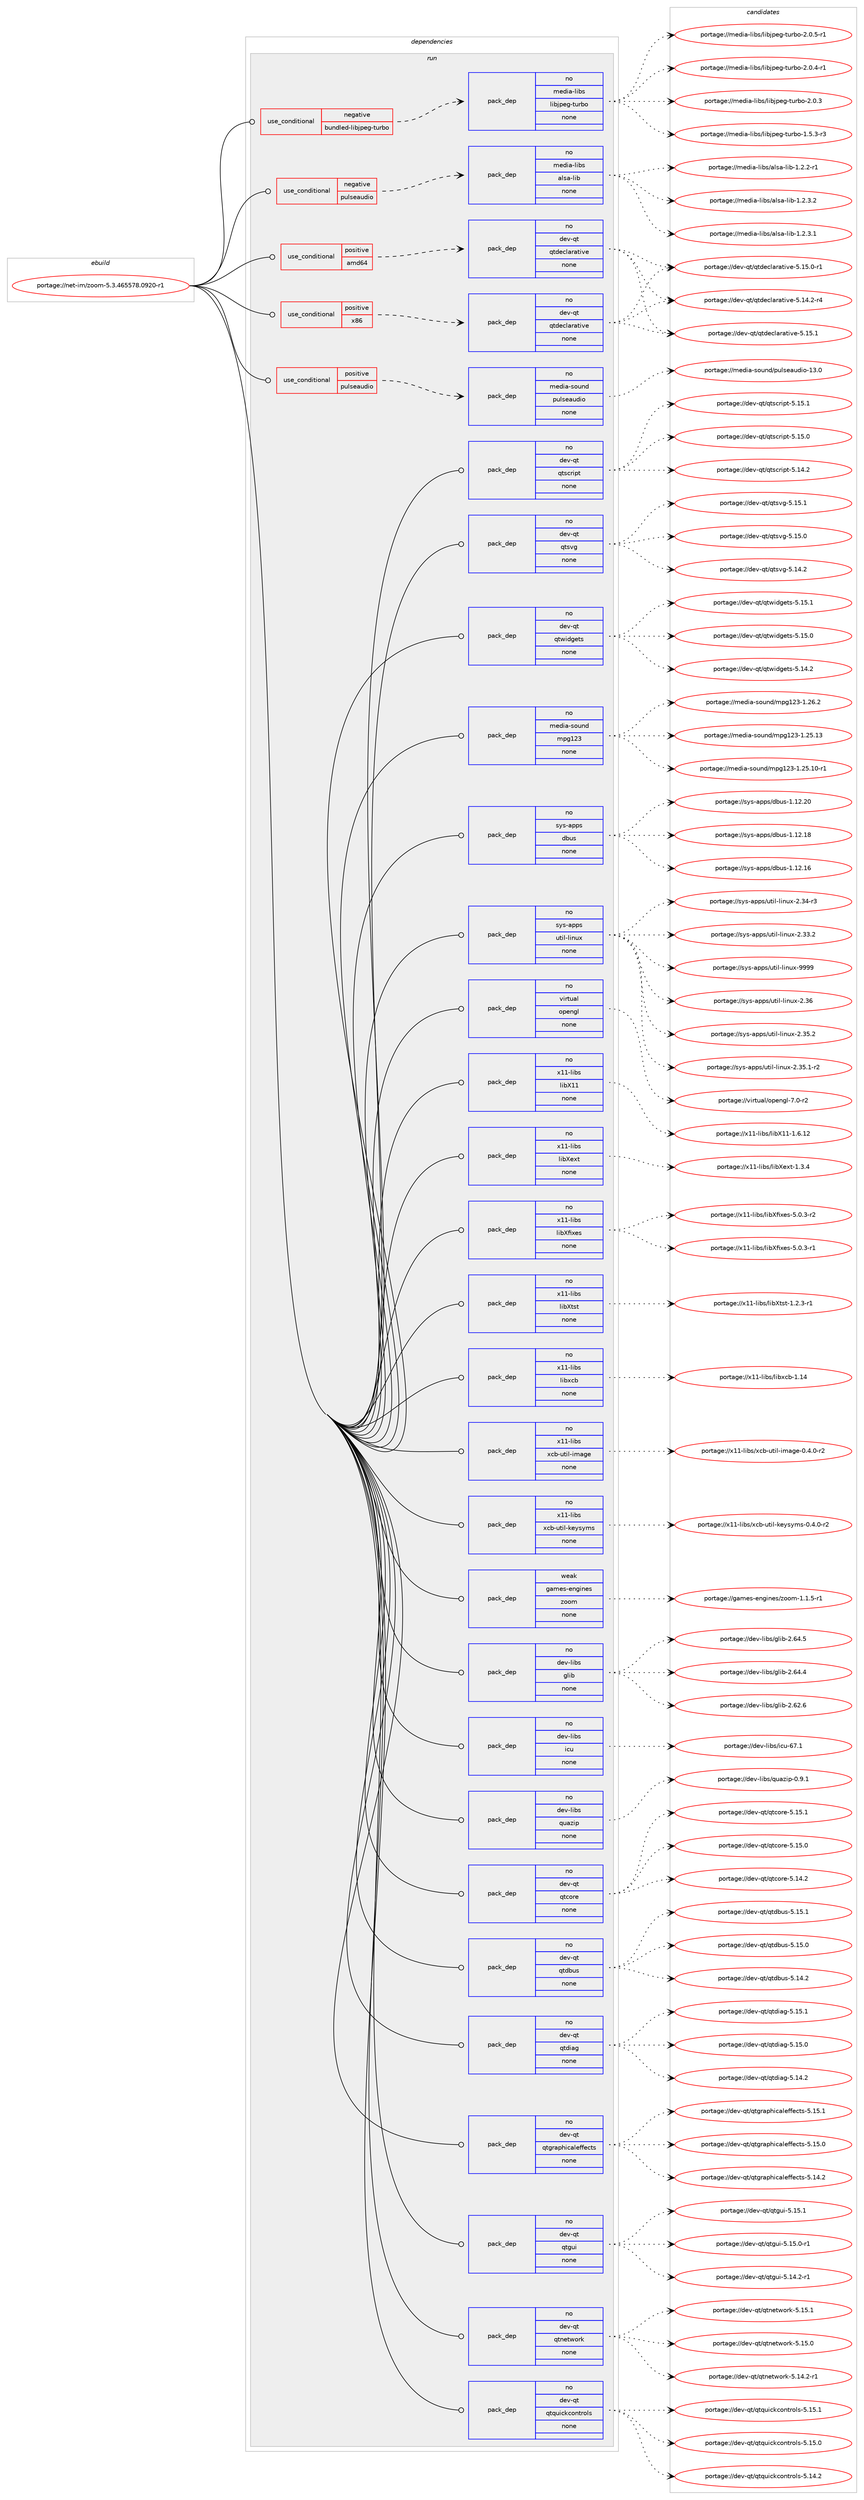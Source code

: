 digraph prolog {

# *************
# Graph options
# *************

newrank=true;
concentrate=true;
compound=true;
graph [rankdir=LR,fontname=Helvetica,fontsize=10,ranksep=1.5];#, ranksep=2.5, nodesep=0.2];
edge  [arrowhead=vee];
node  [fontname=Helvetica,fontsize=10];

# **********
# The ebuild
# **********

subgraph cluster_leftcol {
color=gray;
rank=same;
label=<<i>ebuild</i>>;
id [label="portage://net-im/zoom-5.3.465578.0920-r1", color=red, width=4, href="../net-im/zoom-5.3.465578.0920-r1.svg"];
}

# ****************
# The dependencies
# ****************

subgraph cluster_midcol {
color=gray;
label=<<i>dependencies</i>>;
subgraph cluster_compile {
fillcolor="#eeeeee";
style=filled;
label=<<i>compile</i>>;
}
subgraph cluster_compileandrun {
fillcolor="#eeeeee";
style=filled;
label=<<i>compile and run</i>>;
}
subgraph cluster_run {
fillcolor="#eeeeee";
style=filled;
label=<<i>run</i>>;
subgraph cond655 {
dependency3917 [label=<<TABLE BORDER="0" CELLBORDER="1" CELLSPACING="0" CELLPADDING="4"><TR><TD ROWSPAN="3" CELLPADDING="10">use_conditional</TD></TR><TR><TD>negative</TD></TR><TR><TD>bundled-libjpeg-turbo</TD></TR></TABLE>>, shape=none, color=red];
subgraph pack3212 {
dependency3918 [label=<<TABLE BORDER="0" CELLBORDER="1" CELLSPACING="0" CELLPADDING="4" WIDTH="220"><TR><TD ROWSPAN="6" CELLPADDING="30">pack_dep</TD></TR><TR><TD WIDTH="110">no</TD></TR><TR><TD>media-libs</TD></TR><TR><TD>libjpeg-turbo</TD></TR><TR><TD>none</TD></TR><TR><TD></TD></TR></TABLE>>, shape=none, color=blue];
}
dependency3917:e -> dependency3918:w [weight=20,style="dashed",arrowhead="vee"];
}
id:e -> dependency3917:w [weight=20,style="solid",arrowhead="odot"];
subgraph cond656 {
dependency3919 [label=<<TABLE BORDER="0" CELLBORDER="1" CELLSPACING="0" CELLPADDING="4"><TR><TD ROWSPAN="3" CELLPADDING="10">use_conditional</TD></TR><TR><TD>negative</TD></TR><TR><TD>pulseaudio</TD></TR></TABLE>>, shape=none, color=red];
subgraph pack3213 {
dependency3920 [label=<<TABLE BORDER="0" CELLBORDER="1" CELLSPACING="0" CELLPADDING="4" WIDTH="220"><TR><TD ROWSPAN="6" CELLPADDING="30">pack_dep</TD></TR><TR><TD WIDTH="110">no</TD></TR><TR><TD>media-libs</TD></TR><TR><TD>alsa-lib</TD></TR><TR><TD>none</TD></TR><TR><TD></TD></TR></TABLE>>, shape=none, color=blue];
}
dependency3919:e -> dependency3920:w [weight=20,style="dashed",arrowhead="vee"];
}
id:e -> dependency3919:w [weight=20,style="solid",arrowhead="odot"];
subgraph cond657 {
dependency3921 [label=<<TABLE BORDER="0" CELLBORDER="1" CELLSPACING="0" CELLPADDING="4"><TR><TD ROWSPAN="3" CELLPADDING="10">use_conditional</TD></TR><TR><TD>positive</TD></TR><TR><TD>amd64</TD></TR></TABLE>>, shape=none, color=red];
subgraph pack3214 {
dependency3922 [label=<<TABLE BORDER="0" CELLBORDER="1" CELLSPACING="0" CELLPADDING="4" WIDTH="220"><TR><TD ROWSPAN="6" CELLPADDING="30">pack_dep</TD></TR><TR><TD WIDTH="110">no</TD></TR><TR><TD>dev-qt</TD></TR><TR><TD>qtdeclarative</TD></TR><TR><TD>none</TD></TR><TR><TD></TD></TR></TABLE>>, shape=none, color=blue];
}
dependency3921:e -> dependency3922:w [weight=20,style="dashed",arrowhead="vee"];
}
id:e -> dependency3921:w [weight=20,style="solid",arrowhead="odot"];
subgraph cond658 {
dependency3923 [label=<<TABLE BORDER="0" CELLBORDER="1" CELLSPACING="0" CELLPADDING="4"><TR><TD ROWSPAN="3" CELLPADDING="10">use_conditional</TD></TR><TR><TD>positive</TD></TR><TR><TD>pulseaudio</TD></TR></TABLE>>, shape=none, color=red];
subgraph pack3215 {
dependency3924 [label=<<TABLE BORDER="0" CELLBORDER="1" CELLSPACING="0" CELLPADDING="4" WIDTH="220"><TR><TD ROWSPAN="6" CELLPADDING="30">pack_dep</TD></TR><TR><TD WIDTH="110">no</TD></TR><TR><TD>media-sound</TD></TR><TR><TD>pulseaudio</TD></TR><TR><TD>none</TD></TR><TR><TD></TD></TR></TABLE>>, shape=none, color=blue];
}
dependency3923:e -> dependency3924:w [weight=20,style="dashed",arrowhead="vee"];
}
id:e -> dependency3923:w [weight=20,style="solid",arrowhead="odot"];
subgraph cond659 {
dependency3925 [label=<<TABLE BORDER="0" CELLBORDER="1" CELLSPACING="0" CELLPADDING="4"><TR><TD ROWSPAN="3" CELLPADDING="10">use_conditional</TD></TR><TR><TD>positive</TD></TR><TR><TD>x86</TD></TR></TABLE>>, shape=none, color=red];
subgraph pack3216 {
dependency3926 [label=<<TABLE BORDER="0" CELLBORDER="1" CELLSPACING="0" CELLPADDING="4" WIDTH="220"><TR><TD ROWSPAN="6" CELLPADDING="30">pack_dep</TD></TR><TR><TD WIDTH="110">no</TD></TR><TR><TD>dev-qt</TD></TR><TR><TD>qtdeclarative</TD></TR><TR><TD>none</TD></TR><TR><TD></TD></TR></TABLE>>, shape=none, color=blue];
}
dependency3925:e -> dependency3926:w [weight=20,style="dashed",arrowhead="vee"];
}
id:e -> dependency3925:w [weight=20,style="solid",arrowhead="odot"];
subgraph pack3217 {
dependency3927 [label=<<TABLE BORDER="0" CELLBORDER="1" CELLSPACING="0" CELLPADDING="4" WIDTH="220"><TR><TD ROWSPAN="6" CELLPADDING="30">pack_dep</TD></TR><TR><TD WIDTH="110">no</TD></TR><TR><TD>dev-libs</TD></TR><TR><TD>glib</TD></TR><TR><TD>none</TD></TR><TR><TD></TD></TR></TABLE>>, shape=none, color=blue];
}
id:e -> dependency3927:w [weight=20,style="solid",arrowhead="odot"];
subgraph pack3218 {
dependency3928 [label=<<TABLE BORDER="0" CELLBORDER="1" CELLSPACING="0" CELLPADDING="4" WIDTH="220"><TR><TD ROWSPAN="6" CELLPADDING="30">pack_dep</TD></TR><TR><TD WIDTH="110">no</TD></TR><TR><TD>dev-libs</TD></TR><TR><TD>icu</TD></TR><TR><TD>none</TD></TR><TR><TD></TD></TR></TABLE>>, shape=none, color=blue];
}
id:e -> dependency3928:w [weight=20,style="solid",arrowhead="odot"];
subgraph pack3219 {
dependency3929 [label=<<TABLE BORDER="0" CELLBORDER="1" CELLSPACING="0" CELLPADDING="4" WIDTH="220"><TR><TD ROWSPAN="6" CELLPADDING="30">pack_dep</TD></TR><TR><TD WIDTH="110">no</TD></TR><TR><TD>dev-libs</TD></TR><TR><TD>quazip</TD></TR><TR><TD>none</TD></TR><TR><TD></TD></TR></TABLE>>, shape=none, color=blue];
}
id:e -> dependency3929:w [weight=20,style="solid",arrowhead="odot"];
subgraph pack3220 {
dependency3930 [label=<<TABLE BORDER="0" CELLBORDER="1" CELLSPACING="0" CELLPADDING="4" WIDTH="220"><TR><TD ROWSPAN="6" CELLPADDING="30">pack_dep</TD></TR><TR><TD WIDTH="110">no</TD></TR><TR><TD>dev-qt</TD></TR><TR><TD>qtcore</TD></TR><TR><TD>none</TD></TR><TR><TD></TD></TR></TABLE>>, shape=none, color=blue];
}
id:e -> dependency3930:w [weight=20,style="solid",arrowhead="odot"];
subgraph pack3221 {
dependency3931 [label=<<TABLE BORDER="0" CELLBORDER="1" CELLSPACING="0" CELLPADDING="4" WIDTH="220"><TR><TD ROWSPAN="6" CELLPADDING="30">pack_dep</TD></TR><TR><TD WIDTH="110">no</TD></TR><TR><TD>dev-qt</TD></TR><TR><TD>qtdbus</TD></TR><TR><TD>none</TD></TR><TR><TD></TD></TR></TABLE>>, shape=none, color=blue];
}
id:e -> dependency3931:w [weight=20,style="solid",arrowhead="odot"];
subgraph pack3222 {
dependency3932 [label=<<TABLE BORDER="0" CELLBORDER="1" CELLSPACING="0" CELLPADDING="4" WIDTH="220"><TR><TD ROWSPAN="6" CELLPADDING="30">pack_dep</TD></TR><TR><TD WIDTH="110">no</TD></TR><TR><TD>dev-qt</TD></TR><TR><TD>qtdiag</TD></TR><TR><TD>none</TD></TR><TR><TD></TD></TR></TABLE>>, shape=none, color=blue];
}
id:e -> dependency3932:w [weight=20,style="solid",arrowhead="odot"];
subgraph pack3223 {
dependency3933 [label=<<TABLE BORDER="0" CELLBORDER="1" CELLSPACING="0" CELLPADDING="4" WIDTH="220"><TR><TD ROWSPAN="6" CELLPADDING="30">pack_dep</TD></TR><TR><TD WIDTH="110">no</TD></TR><TR><TD>dev-qt</TD></TR><TR><TD>qtgraphicaleffects</TD></TR><TR><TD>none</TD></TR><TR><TD></TD></TR></TABLE>>, shape=none, color=blue];
}
id:e -> dependency3933:w [weight=20,style="solid",arrowhead="odot"];
subgraph pack3224 {
dependency3934 [label=<<TABLE BORDER="0" CELLBORDER="1" CELLSPACING="0" CELLPADDING="4" WIDTH="220"><TR><TD ROWSPAN="6" CELLPADDING="30">pack_dep</TD></TR><TR><TD WIDTH="110">no</TD></TR><TR><TD>dev-qt</TD></TR><TR><TD>qtgui</TD></TR><TR><TD>none</TD></TR><TR><TD></TD></TR></TABLE>>, shape=none, color=blue];
}
id:e -> dependency3934:w [weight=20,style="solid",arrowhead="odot"];
subgraph pack3225 {
dependency3935 [label=<<TABLE BORDER="0" CELLBORDER="1" CELLSPACING="0" CELLPADDING="4" WIDTH="220"><TR><TD ROWSPAN="6" CELLPADDING="30">pack_dep</TD></TR><TR><TD WIDTH="110">no</TD></TR><TR><TD>dev-qt</TD></TR><TR><TD>qtnetwork</TD></TR><TR><TD>none</TD></TR><TR><TD></TD></TR></TABLE>>, shape=none, color=blue];
}
id:e -> dependency3935:w [weight=20,style="solid",arrowhead="odot"];
subgraph pack3226 {
dependency3936 [label=<<TABLE BORDER="0" CELLBORDER="1" CELLSPACING="0" CELLPADDING="4" WIDTH="220"><TR><TD ROWSPAN="6" CELLPADDING="30">pack_dep</TD></TR><TR><TD WIDTH="110">no</TD></TR><TR><TD>dev-qt</TD></TR><TR><TD>qtquickcontrols</TD></TR><TR><TD>none</TD></TR><TR><TD></TD></TR></TABLE>>, shape=none, color=blue];
}
id:e -> dependency3936:w [weight=20,style="solid",arrowhead="odot"];
subgraph pack3227 {
dependency3937 [label=<<TABLE BORDER="0" CELLBORDER="1" CELLSPACING="0" CELLPADDING="4" WIDTH="220"><TR><TD ROWSPAN="6" CELLPADDING="30">pack_dep</TD></TR><TR><TD WIDTH="110">no</TD></TR><TR><TD>dev-qt</TD></TR><TR><TD>qtscript</TD></TR><TR><TD>none</TD></TR><TR><TD></TD></TR></TABLE>>, shape=none, color=blue];
}
id:e -> dependency3937:w [weight=20,style="solid",arrowhead="odot"];
subgraph pack3228 {
dependency3938 [label=<<TABLE BORDER="0" CELLBORDER="1" CELLSPACING="0" CELLPADDING="4" WIDTH="220"><TR><TD ROWSPAN="6" CELLPADDING="30">pack_dep</TD></TR><TR><TD WIDTH="110">no</TD></TR><TR><TD>dev-qt</TD></TR><TR><TD>qtsvg</TD></TR><TR><TD>none</TD></TR><TR><TD></TD></TR></TABLE>>, shape=none, color=blue];
}
id:e -> dependency3938:w [weight=20,style="solid",arrowhead="odot"];
subgraph pack3229 {
dependency3939 [label=<<TABLE BORDER="0" CELLBORDER="1" CELLSPACING="0" CELLPADDING="4" WIDTH="220"><TR><TD ROWSPAN="6" CELLPADDING="30">pack_dep</TD></TR><TR><TD WIDTH="110">no</TD></TR><TR><TD>dev-qt</TD></TR><TR><TD>qtwidgets</TD></TR><TR><TD>none</TD></TR><TR><TD></TD></TR></TABLE>>, shape=none, color=blue];
}
id:e -> dependency3939:w [weight=20,style="solid",arrowhead="odot"];
subgraph pack3230 {
dependency3940 [label=<<TABLE BORDER="0" CELLBORDER="1" CELLSPACING="0" CELLPADDING="4" WIDTH="220"><TR><TD ROWSPAN="6" CELLPADDING="30">pack_dep</TD></TR><TR><TD WIDTH="110">no</TD></TR><TR><TD>media-sound</TD></TR><TR><TD>mpg123</TD></TR><TR><TD>none</TD></TR><TR><TD></TD></TR></TABLE>>, shape=none, color=blue];
}
id:e -> dependency3940:w [weight=20,style="solid",arrowhead="odot"];
subgraph pack3231 {
dependency3941 [label=<<TABLE BORDER="0" CELLBORDER="1" CELLSPACING="0" CELLPADDING="4" WIDTH="220"><TR><TD ROWSPAN="6" CELLPADDING="30">pack_dep</TD></TR><TR><TD WIDTH="110">no</TD></TR><TR><TD>sys-apps</TD></TR><TR><TD>dbus</TD></TR><TR><TD>none</TD></TR><TR><TD></TD></TR></TABLE>>, shape=none, color=blue];
}
id:e -> dependency3941:w [weight=20,style="solid",arrowhead="odot"];
subgraph pack3232 {
dependency3942 [label=<<TABLE BORDER="0" CELLBORDER="1" CELLSPACING="0" CELLPADDING="4" WIDTH="220"><TR><TD ROWSPAN="6" CELLPADDING="30">pack_dep</TD></TR><TR><TD WIDTH="110">no</TD></TR><TR><TD>sys-apps</TD></TR><TR><TD>util-linux</TD></TR><TR><TD>none</TD></TR><TR><TD></TD></TR></TABLE>>, shape=none, color=blue];
}
id:e -> dependency3942:w [weight=20,style="solid",arrowhead="odot"];
subgraph pack3233 {
dependency3943 [label=<<TABLE BORDER="0" CELLBORDER="1" CELLSPACING="0" CELLPADDING="4" WIDTH="220"><TR><TD ROWSPAN="6" CELLPADDING="30">pack_dep</TD></TR><TR><TD WIDTH="110">no</TD></TR><TR><TD>virtual</TD></TR><TR><TD>opengl</TD></TR><TR><TD>none</TD></TR><TR><TD></TD></TR></TABLE>>, shape=none, color=blue];
}
id:e -> dependency3943:w [weight=20,style="solid",arrowhead="odot"];
subgraph pack3234 {
dependency3944 [label=<<TABLE BORDER="0" CELLBORDER="1" CELLSPACING="0" CELLPADDING="4" WIDTH="220"><TR><TD ROWSPAN="6" CELLPADDING="30">pack_dep</TD></TR><TR><TD WIDTH="110">no</TD></TR><TR><TD>x11-libs</TD></TR><TR><TD>libX11</TD></TR><TR><TD>none</TD></TR><TR><TD></TD></TR></TABLE>>, shape=none, color=blue];
}
id:e -> dependency3944:w [weight=20,style="solid",arrowhead="odot"];
subgraph pack3235 {
dependency3945 [label=<<TABLE BORDER="0" CELLBORDER="1" CELLSPACING="0" CELLPADDING="4" WIDTH="220"><TR><TD ROWSPAN="6" CELLPADDING="30">pack_dep</TD></TR><TR><TD WIDTH="110">no</TD></TR><TR><TD>x11-libs</TD></TR><TR><TD>libXext</TD></TR><TR><TD>none</TD></TR><TR><TD></TD></TR></TABLE>>, shape=none, color=blue];
}
id:e -> dependency3945:w [weight=20,style="solid",arrowhead="odot"];
subgraph pack3236 {
dependency3946 [label=<<TABLE BORDER="0" CELLBORDER="1" CELLSPACING="0" CELLPADDING="4" WIDTH="220"><TR><TD ROWSPAN="6" CELLPADDING="30">pack_dep</TD></TR><TR><TD WIDTH="110">no</TD></TR><TR><TD>x11-libs</TD></TR><TR><TD>libXfixes</TD></TR><TR><TD>none</TD></TR><TR><TD></TD></TR></TABLE>>, shape=none, color=blue];
}
id:e -> dependency3946:w [weight=20,style="solid",arrowhead="odot"];
subgraph pack3237 {
dependency3947 [label=<<TABLE BORDER="0" CELLBORDER="1" CELLSPACING="0" CELLPADDING="4" WIDTH="220"><TR><TD ROWSPAN="6" CELLPADDING="30">pack_dep</TD></TR><TR><TD WIDTH="110">no</TD></TR><TR><TD>x11-libs</TD></TR><TR><TD>libXtst</TD></TR><TR><TD>none</TD></TR><TR><TD></TD></TR></TABLE>>, shape=none, color=blue];
}
id:e -> dependency3947:w [weight=20,style="solid",arrowhead="odot"];
subgraph pack3238 {
dependency3948 [label=<<TABLE BORDER="0" CELLBORDER="1" CELLSPACING="0" CELLPADDING="4" WIDTH="220"><TR><TD ROWSPAN="6" CELLPADDING="30">pack_dep</TD></TR><TR><TD WIDTH="110">no</TD></TR><TR><TD>x11-libs</TD></TR><TR><TD>libxcb</TD></TR><TR><TD>none</TD></TR><TR><TD></TD></TR></TABLE>>, shape=none, color=blue];
}
id:e -> dependency3948:w [weight=20,style="solid",arrowhead="odot"];
subgraph pack3239 {
dependency3949 [label=<<TABLE BORDER="0" CELLBORDER="1" CELLSPACING="0" CELLPADDING="4" WIDTH="220"><TR><TD ROWSPAN="6" CELLPADDING="30">pack_dep</TD></TR><TR><TD WIDTH="110">no</TD></TR><TR><TD>x11-libs</TD></TR><TR><TD>xcb-util-image</TD></TR><TR><TD>none</TD></TR><TR><TD></TD></TR></TABLE>>, shape=none, color=blue];
}
id:e -> dependency3949:w [weight=20,style="solid",arrowhead="odot"];
subgraph pack3240 {
dependency3950 [label=<<TABLE BORDER="0" CELLBORDER="1" CELLSPACING="0" CELLPADDING="4" WIDTH="220"><TR><TD ROWSPAN="6" CELLPADDING="30">pack_dep</TD></TR><TR><TD WIDTH="110">no</TD></TR><TR><TD>x11-libs</TD></TR><TR><TD>xcb-util-keysyms</TD></TR><TR><TD>none</TD></TR><TR><TD></TD></TR></TABLE>>, shape=none, color=blue];
}
id:e -> dependency3950:w [weight=20,style="solid",arrowhead="odot"];
subgraph pack3241 {
dependency3951 [label=<<TABLE BORDER="0" CELLBORDER="1" CELLSPACING="0" CELLPADDING="4" WIDTH="220"><TR><TD ROWSPAN="6" CELLPADDING="30">pack_dep</TD></TR><TR><TD WIDTH="110">weak</TD></TR><TR><TD>games-engines</TD></TR><TR><TD>zoom</TD></TR><TR><TD>none</TD></TR><TR><TD></TD></TR></TABLE>>, shape=none, color=blue];
}
id:e -> dependency3951:w [weight=20,style="solid",arrowhead="odot"];
}
}

# **************
# The candidates
# **************

subgraph cluster_choices {
rank=same;
color=gray;
label=<<i>candidates</i>>;

subgraph choice3212 {
color=black;
nodesep=1;
choice109101100105974510810598115471081059810611210110345116117114981114550464846534511449 [label="portage://media-libs/libjpeg-turbo-2.0.5-r1", color=red, width=4,href="../media-libs/libjpeg-turbo-2.0.5-r1.svg"];
choice109101100105974510810598115471081059810611210110345116117114981114550464846524511449 [label="portage://media-libs/libjpeg-turbo-2.0.4-r1", color=red, width=4,href="../media-libs/libjpeg-turbo-2.0.4-r1.svg"];
choice10910110010597451081059811547108105981061121011034511611711498111455046484651 [label="portage://media-libs/libjpeg-turbo-2.0.3", color=red, width=4,href="../media-libs/libjpeg-turbo-2.0.3.svg"];
choice109101100105974510810598115471081059810611210110345116117114981114549465346514511451 [label="portage://media-libs/libjpeg-turbo-1.5.3-r3", color=red, width=4,href="../media-libs/libjpeg-turbo-1.5.3-r3.svg"];
dependency3918:e -> choice109101100105974510810598115471081059810611210110345116117114981114550464846534511449:w [style=dotted,weight="100"];
dependency3918:e -> choice109101100105974510810598115471081059810611210110345116117114981114550464846524511449:w [style=dotted,weight="100"];
dependency3918:e -> choice10910110010597451081059811547108105981061121011034511611711498111455046484651:w [style=dotted,weight="100"];
dependency3918:e -> choice109101100105974510810598115471081059810611210110345116117114981114549465346514511451:w [style=dotted,weight="100"];
}
subgraph choice3213 {
color=black;
nodesep=1;
choice10910110010597451081059811547971081159745108105984549465046514650 [label="portage://media-libs/alsa-lib-1.2.3.2", color=red, width=4,href="../media-libs/alsa-lib-1.2.3.2.svg"];
choice10910110010597451081059811547971081159745108105984549465046514649 [label="portage://media-libs/alsa-lib-1.2.3.1", color=red, width=4,href="../media-libs/alsa-lib-1.2.3.1.svg"];
choice10910110010597451081059811547971081159745108105984549465046504511449 [label="portage://media-libs/alsa-lib-1.2.2-r1", color=red, width=4,href="../media-libs/alsa-lib-1.2.2-r1.svg"];
dependency3920:e -> choice10910110010597451081059811547971081159745108105984549465046514650:w [style=dotted,weight="100"];
dependency3920:e -> choice10910110010597451081059811547971081159745108105984549465046514649:w [style=dotted,weight="100"];
dependency3920:e -> choice10910110010597451081059811547971081159745108105984549465046504511449:w [style=dotted,weight="100"];
}
subgraph choice3214 {
color=black;
nodesep=1;
choice100101118451131164711311610010199108971149711610511810145534649534649 [label="portage://dev-qt/qtdeclarative-5.15.1", color=red, width=4,href="../dev-qt/qtdeclarative-5.15.1.svg"];
choice1001011184511311647113116100101991089711497116105118101455346495346484511449 [label="portage://dev-qt/qtdeclarative-5.15.0-r1", color=red, width=4,href="../dev-qt/qtdeclarative-5.15.0-r1.svg"];
choice1001011184511311647113116100101991089711497116105118101455346495246504511452 [label="portage://dev-qt/qtdeclarative-5.14.2-r4", color=red, width=4,href="../dev-qt/qtdeclarative-5.14.2-r4.svg"];
dependency3922:e -> choice100101118451131164711311610010199108971149711610511810145534649534649:w [style=dotted,weight="100"];
dependency3922:e -> choice1001011184511311647113116100101991089711497116105118101455346495346484511449:w [style=dotted,weight="100"];
dependency3922:e -> choice1001011184511311647113116100101991089711497116105118101455346495246504511452:w [style=dotted,weight="100"];
}
subgraph choice3215 {
color=black;
nodesep=1;
choice109101100105974511511111711010047112117108115101971171001051114549514648 [label="portage://media-sound/pulseaudio-13.0", color=red, width=4,href="../media-sound/pulseaudio-13.0.svg"];
dependency3924:e -> choice109101100105974511511111711010047112117108115101971171001051114549514648:w [style=dotted,weight="100"];
}
subgraph choice3216 {
color=black;
nodesep=1;
choice100101118451131164711311610010199108971149711610511810145534649534649 [label="portage://dev-qt/qtdeclarative-5.15.1", color=red, width=4,href="../dev-qt/qtdeclarative-5.15.1.svg"];
choice1001011184511311647113116100101991089711497116105118101455346495346484511449 [label="portage://dev-qt/qtdeclarative-5.15.0-r1", color=red, width=4,href="../dev-qt/qtdeclarative-5.15.0-r1.svg"];
choice1001011184511311647113116100101991089711497116105118101455346495246504511452 [label="portage://dev-qt/qtdeclarative-5.14.2-r4", color=red, width=4,href="../dev-qt/qtdeclarative-5.14.2-r4.svg"];
dependency3926:e -> choice100101118451131164711311610010199108971149711610511810145534649534649:w [style=dotted,weight="100"];
dependency3926:e -> choice1001011184511311647113116100101991089711497116105118101455346495346484511449:w [style=dotted,weight="100"];
dependency3926:e -> choice1001011184511311647113116100101991089711497116105118101455346495246504511452:w [style=dotted,weight="100"];
}
subgraph choice3217 {
color=black;
nodesep=1;
choice1001011184510810598115471031081059845504654524653 [label="portage://dev-libs/glib-2.64.5", color=red, width=4,href="../dev-libs/glib-2.64.5.svg"];
choice1001011184510810598115471031081059845504654524652 [label="portage://dev-libs/glib-2.64.4", color=red, width=4,href="../dev-libs/glib-2.64.4.svg"];
choice1001011184510810598115471031081059845504654504654 [label="portage://dev-libs/glib-2.62.6", color=red, width=4,href="../dev-libs/glib-2.62.6.svg"];
dependency3927:e -> choice1001011184510810598115471031081059845504654524653:w [style=dotted,weight="100"];
dependency3927:e -> choice1001011184510810598115471031081059845504654524652:w [style=dotted,weight="100"];
dependency3927:e -> choice1001011184510810598115471031081059845504654504654:w [style=dotted,weight="100"];
}
subgraph choice3218 {
color=black;
nodesep=1;
choice100101118451081059811547105991174554554649 [label="portage://dev-libs/icu-67.1", color=red, width=4,href="../dev-libs/icu-67.1.svg"];
dependency3928:e -> choice100101118451081059811547105991174554554649:w [style=dotted,weight="100"];
}
subgraph choice3219 {
color=black;
nodesep=1;
choice10010111845108105981154711311797122105112454846574649 [label="portage://dev-libs/quazip-0.9.1", color=red, width=4,href="../dev-libs/quazip-0.9.1.svg"];
dependency3929:e -> choice10010111845108105981154711311797122105112454846574649:w [style=dotted,weight="100"];
}
subgraph choice3220 {
color=black;
nodesep=1;
choice10010111845113116471131169911111410145534649534649 [label="portage://dev-qt/qtcore-5.15.1", color=red, width=4,href="../dev-qt/qtcore-5.15.1.svg"];
choice10010111845113116471131169911111410145534649534648 [label="portage://dev-qt/qtcore-5.15.0", color=red, width=4,href="../dev-qt/qtcore-5.15.0.svg"];
choice10010111845113116471131169911111410145534649524650 [label="portage://dev-qt/qtcore-5.14.2", color=red, width=4,href="../dev-qt/qtcore-5.14.2.svg"];
dependency3930:e -> choice10010111845113116471131169911111410145534649534649:w [style=dotted,weight="100"];
dependency3930:e -> choice10010111845113116471131169911111410145534649534648:w [style=dotted,weight="100"];
dependency3930:e -> choice10010111845113116471131169911111410145534649524650:w [style=dotted,weight="100"];
}
subgraph choice3221 {
color=black;
nodesep=1;
choice10010111845113116471131161009811711545534649534649 [label="portage://dev-qt/qtdbus-5.15.1", color=red, width=4,href="../dev-qt/qtdbus-5.15.1.svg"];
choice10010111845113116471131161009811711545534649534648 [label="portage://dev-qt/qtdbus-5.15.0", color=red, width=4,href="../dev-qt/qtdbus-5.15.0.svg"];
choice10010111845113116471131161009811711545534649524650 [label="portage://dev-qt/qtdbus-5.14.2", color=red, width=4,href="../dev-qt/qtdbus-5.14.2.svg"];
dependency3931:e -> choice10010111845113116471131161009811711545534649534649:w [style=dotted,weight="100"];
dependency3931:e -> choice10010111845113116471131161009811711545534649534648:w [style=dotted,weight="100"];
dependency3931:e -> choice10010111845113116471131161009811711545534649524650:w [style=dotted,weight="100"];
}
subgraph choice3222 {
color=black;
nodesep=1;
choice10010111845113116471131161001059710345534649534649 [label="portage://dev-qt/qtdiag-5.15.1", color=red, width=4,href="../dev-qt/qtdiag-5.15.1.svg"];
choice10010111845113116471131161001059710345534649534648 [label="portage://dev-qt/qtdiag-5.15.0", color=red, width=4,href="../dev-qt/qtdiag-5.15.0.svg"];
choice10010111845113116471131161001059710345534649524650 [label="portage://dev-qt/qtdiag-5.14.2", color=red, width=4,href="../dev-qt/qtdiag-5.14.2.svg"];
dependency3932:e -> choice10010111845113116471131161001059710345534649534649:w [style=dotted,weight="100"];
dependency3932:e -> choice10010111845113116471131161001059710345534649534648:w [style=dotted,weight="100"];
dependency3932:e -> choice10010111845113116471131161001059710345534649524650:w [style=dotted,weight="100"];
}
subgraph choice3223 {
color=black;
nodesep=1;
choice10010111845113116471131161031149711210410599971081011021021019911611545534649534649 [label="portage://dev-qt/qtgraphicaleffects-5.15.1", color=red, width=4,href="../dev-qt/qtgraphicaleffects-5.15.1.svg"];
choice10010111845113116471131161031149711210410599971081011021021019911611545534649534648 [label="portage://dev-qt/qtgraphicaleffects-5.15.0", color=red, width=4,href="../dev-qt/qtgraphicaleffects-5.15.0.svg"];
choice10010111845113116471131161031149711210410599971081011021021019911611545534649524650 [label="portage://dev-qt/qtgraphicaleffects-5.14.2", color=red, width=4,href="../dev-qt/qtgraphicaleffects-5.14.2.svg"];
dependency3933:e -> choice10010111845113116471131161031149711210410599971081011021021019911611545534649534649:w [style=dotted,weight="100"];
dependency3933:e -> choice10010111845113116471131161031149711210410599971081011021021019911611545534649534648:w [style=dotted,weight="100"];
dependency3933:e -> choice10010111845113116471131161031149711210410599971081011021021019911611545534649524650:w [style=dotted,weight="100"];
}
subgraph choice3224 {
color=black;
nodesep=1;
choice100101118451131164711311610311710545534649534649 [label="portage://dev-qt/qtgui-5.15.1", color=red, width=4,href="../dev-qt/qtgui-5.15.1.svg"];
choice1001011184511311647113116103117105455346495346484511449 [label="portage://dev-qt/qtgui-5.15.0-r1", color=red, width=4,href="../dev-qt/qtgui-5.15.0-r1.svg"];
choice1001011184511311647113116103117105455346495246504511449 [label="portage://dev-qt/qtgui-5.14.2-r1", color=red, width=4,href="../dev-qt/qtgui-5.14.2-r1.svg"];
dependency3934:e -> choice100101118451131164711311610311710545534649534649:w [style=dotted,weight="100"];
dependency3934:e -> choice1001011184511311647113116103117105455346495346484511449:w [style=dotted,weight="100"];
dependency3934:e -> choice1001011184511311647113116103117105455346495246504511449:w [style=dotted,weight="100"];
}
subgraph choice3225 {
color=black;
nodesep=1;
choice100101118451131164711311611010111611911111410745534649534649 [label="portage://dev-qt/qtnetwork-5.15.1", color=red, width=4,href="../dev-qt/qtnetwork-5.15.1.svg"];
choice100101118451131164711311611010111611911111410745534649534648 [label="portage://dev-qt/qtnetwork-5.15.0", color=red, width=4,href="../dev-qt/qtnetwork-5.15.0.svg"];
choice1001011184511311647113116110101116119111114107455346495246504511449 [label="portage://dev-qt/qtnetwork-5.14.2-r1", color=red, width=4,href="../dev-qt/qtnetwork-5.14.2-r1.svg"];
dependency3935:e -> choice100101118451131164711311611010111611911111410745534649534649:w [style=dotted,weight="100"];
dependency3935:e -> choice100101118451131164711311611010111611911111410745534649534648:w [style=dotted,weight="100"];
dependency3935:e -> choice1001011184511311647113116110101116119111114107455346495246504511449:w [style=dotted,weight="100"];
}
subgraph choice3226 {
color=black;
nodesep=1;
choice1001011184511311647113116113117105991079911111011611411110811545534649534649 [label="portage://dev-qt/qtquickcontrols-5.15.1", color=red, width=4,href="../dev-qt/qtquickcontrols-5.15.1.svg"];
choice1001011184511311647113116113117105991079911111011611411110811545534649534648 [label="portage://dev-qt/qtquickcontrols-5.15.0", color=red, width=4,href="../dev-qt/qtquickcontrols-5.15.0.svg"];
choice1001011184511311647113116113117105991079911111011611411110811545534649524650 [label="portage://dev-qt/qtquickcontrols-5.14.2", color=red, width=4,href="../dev-qt/qtquickcontrols-5.14.2.svg"];
dependency3936:e -> choice1001011184511311647113116113117105991079911111011611411110811545534649534649:w [style=dotted,weight="100"];
dependency3936:e -> choice1001011184511311647113116113117105991079911111011611411110811545534649534648:w [style=dotted,weight="100"];
dependency3936:e -> choice1001011184511311647113116113117105991079911111011611411110811545534649524650:w [style=dotted,weight="100"];
}
subgraph choice3227 {
color=black;
nodesep=1;
choice10010111845113116471131161159911410511211645534649534649 [label="portage://dev-qt/qtscript-5.15.1", color=red, width=4,href="../dev-qt/qtscript-5.15.1.svg"];
choice10010111845113116471131161159911410511211645534649534648 [label="portage://dev-qt/qtscript-5.15.0", color=red, width=4,href="../dev-qt/qtscript-5.15.0.svg"];
choice10010111845113116471131161159911410511211645534649524650 [label="portage://dev-qt/qtscript-5.14.2", color=red, width=4,href="../dev-qt/qtscript-5.14.2.svg"];
dependency3937:e -> choice10010111845113116471131161159911410511211645534649534649:w [style=dotted,weight="100"];
dependency3937:e -> choice10010111845113116471131161159911410511211645534649534648:w [style=dotted,weight="100"];
dependency3937:e -> choice10010111845113116471131161159911410511211645534649524650:w [style=dotted,weight="100"];
}
subgraph choice3228 {
color=black;
nodesep=1;
choice100101118451131164711311611511810345534649534649 [label="portage://dev-qt/qtsvg-5.15.1", color=red, width=4,href="../dev-qt/qtsvg-5.15.1.svg"];
choice100101118451131164711311611511810345534649534648 [label="portage://dev-qt/qtsvg-5.15.0", color=red, width=4,href="../dev-qt/qtsvg-5.15.0.svg"];
choice100101118451131164711311611511810345534649524650 [label="portage://dev-qt/qtsvg-5.14.2", color=red, width=4,href="../dev-qt/qtsvg-5.14.2.svg"];
dependency3938:e -> choice100101118451131164711311611511810345534649534649:w [style=dotted,weight="100"];
dependency3938:e -> choice100101118451131164711311611511810345534649534648:w [style=dotted,weight="100"];
dependency3938:e -> choice100101118451131164711311611511810345534649524650:w [style=dotted,weight="100"];
}
subgraph choice3229 {
color=black;
nodesep=1;
choice100101118451131164711311611910510010310111611545534649534649 [label="portage://dev-qt/qtwidgets-5.15.1", color=red, width=4,href="../dev-qt/qtwidgets-5.15.1.svg"];
choice100101118451131164711311611910510010310111611545534649534648 [label="portage://dev-qt/qtwidgets-5.15.0", color=red, width=4,href="../dev-qt/qtwidgets-5.15.0.svg"];
choice100101118451131164711311611910510010310111611545534649524650 [label="portage://dev-qt/qtwidgets-5.14.2", color=red, width=4,href="../dev-qt/qtwidgets-5.14.2.svg"];
dependency3939:e -> choice100101118451131164711311611910510010310111611545534649534649:w [style=dotted,weight="100"];
dependency3939:e -> choice100101118451131164711311611910510010310111611545534649534648:w [style=dotted,weight="100"];
dependency3939:e -> choice100101118451131164711311611910510010310111611545534649524650:w [style=dotted,weight="100"];
}
subgraph choice3230 {
color=black;
nodesep=1;
choice10910110010597451151111171101004710911210349505145494650544650 [label="portage://media-sound/mpg123-1.26.2", color=red, width=4,href="../media-sound/mpg123-1.26.2.svg"];
choice1091011001059745115111117110100471091121034950514549465053464951 [label="portage://media-sound/mpg123-1.25.13", color=red, width=4,href="../media-sound/mpg123-1.25.13.svg"];
choice10910110010597451151111171101004710911210349505145494650534649484511449 [label="portage://media-sound/mpg123-1.25.10-r1", color=red, width=4,href="../media-sound/mpg123-1.25.10-r1.svg"];
dependency3940:e -> choice10910110010597451151111171101004710911210349505145494650544650:w [style=dotted,weight="100"];
dependency3940:e -> choice1091011001059745115111117110100471091121034950514549465053464951:w [style=dotted,weight="100"];
dependency3940:e -> choice10910110010597451151111171101004710911210349505145494650534649484511449:w [style=dotted,weight="100"];
}
subgraph choice3231 {
color=black;
nodesep=1;
choice115121115459711211211547100981171154549464950465048 [label="portage://sys-apps/dbus-1.12.20", color=red, width=4,href="../sys-apps/dbus-1.12.20.svg"];
choice115121115459711211211547100981171154549464950464956 [label="portage://sys-apps/dbus-1.12.18", color=red, width=4,href="../sys-apps/dbus-1.12.18.svg"];
choice115121115459711211211547100981171154549464950464954 [label="portage://sys-apps/dbus-1.12.16", color=red, width=4,href="../sys-apps/dbus-1.12.16.svg"];
dependency3941:e -> choice115121115459711211211547100981171154549464950465048:w [style=dotted,weight="100"];
dependency3941:e -> choice115121115459711211211547100981171154549464950464956:w [style=dotted,weight="100"];
dependency3941:e -> choice115121115459711211211547100981171154549464950464954:w [style=dotted,weight="100"];
}
subgraph choice3232 {
color=black;
nodesep=1;
choice115121115459711211211547117116105108451081051101171204557575757 [label="portage://sys-apps/util-linux-9999", color=red, width=4,href="../sys-apps/util-linux-9999.svg"];
choice115121115459711211211547117116105108451081051101171204550465154 [label="portage://sys-apps/util-linux-2.36", color=red, width=4,href="../sys-apps/util-linux-2.36.svg"];
choice1151211154597112112115471171161051084510810511011712045504651534650 [label="portage://sys-apps/util-linux-2.35.2", color=red, width=4,href="../sys-apps/util-linux-2.35.2.svg"];
choice11512111545971121121154711711610510845108105110117120455046515346494511450 [label="portage://sys-apps/util-linux-2.35.1-r2", color=red, width=4,href="../sys-apps/util-linux-2.35.1-r2.svg"];
choice1151211154597112112115471171161051084510810511011712045504651524511451 [label="portage://sys-apps/util-linux-2.34-r3", color=red, width=4,href="../sys-apps/util-linux-2.34-r3.svg"];
choice1151211154597112112115471171161051084510810511011712045504651514650 [label="portage://sys-apps/util-linux-2.33.2", color=red, width=4,href="../sys-apps/util-linux-2.33.2.svg"];
dependency3942:e -> choice115121115459711211211547117116105108451081051101171204557575757:w [style=dotted,weight="100"];
dependency3942:e -> choice115121115459711211211547117116105108451081051101171204550465154:w [style=dotted,weight="100"];
dependency3942:e -> choice1151211154597112112115471171161051084510810511011712045504651534650:w [style=dotted,weight="100"];
dependency3942:e -> choice11512111545971121121154711711610510845108105110117120455046515346494511450:w [style=dotted,weight="100"];
dependency3942:e -> choice1151211154597112112115471171161051084510810511011712045504651524511451:w [style=dotted,weight="100"];
dependency3942:e -> choice1151211154597112112115471171161051084510810511011712045504651514650:w [style=dotted,weight="100"];
}
subgraph choice3233 {
color=black;
nodesep=1;
choice1181051141161179710847111112101110103108455546484511450 [label="portage://virtual/opengl-7.0-r2", color=red, width=4,href="../virtual/opengl-7.0-r2.svg"];
dependency3943:e -> choice1181051141161179710847111112101110103108455546484511450:w [style=dotted,weight="100"];
}
subgraph choice3234 {
color=black;
nodesep=1;
choice12049494510810598115471081059888494945494654464950 [label="portage://x11-libs/libX11-1.6.12", color=red, width=4,href="../x11-libs/libX11-1.6.12.svg"];
dependency3944:e -> choice12049494510810598115471081059888494945494654464950:w [style=dotted,weight="100"];
}
subgraph choice3235 {
color=black;
nodesep=1;
choice12049494510810598115471081059888101120116454946514652 [label="portage://x11-libs/libXext-1.3.4", color=red, width=4,href="../x11-libs/libXext-1.3.4.svg"];
dependency3945:e -> choice12049494510810598115471081059888101120116454946514652:w [style=dotted,weight="100"];
}
subgraph choice3236 {
color=black;
nodesep=1;
choice120494945108105981154710810598881021051201011154553464846514511450 [label="portage://x11-libs/libXfixes-5.0.3-r2", color=red, width=4,href="../x11-libs/libXfixes-5.0.3-r2.svg"];
choice120494945108105981154710810598881021051201011154553464846514511449 [label="portage://x11-libs/libXfixes-5.0.3-r1", color=red, width=4,href="../x11-libs/libXfixes-5.0.3-r1.svg"];
dependency3946:e -> choice120494945108105981154710810598881021051201011154553464846514511450:w [style=dotted,weight="100"];
dependency3946:e -> choice120494945108105981154710810598881021051201011154553464846514511449:w [style=dotted,weight="100"];
}
subgraph choice3237 {
color=black;
nodesep=1;
choice120494945108105981154710810598881161151164549465046514511449 [label="portage://x11-libs/libXtst-1.2.3-r1", color=red, width=4,href="../x11-libs/libXtst-1.2.3-r1.svg"];
dependency3947:e -> choice120494945108105981154710810598881161151164549465046514511449:w [style=dotted,weight="100"];
}
subgraph choice3238 {
color=black;
nodesep=1;
choice12049494510810598115471081059812099984549464952 [label="portage://x11-libs/libxcb-1.14", color=red, width=4,href="../x11-libs/libxcb-1.14.svg"];
dependency3948:e -> choice12049494510810598115471081059812099984549464952:w [style=dotted,weight="100"];
}
subgraph choice3239 {
color=black;
nodesep=1;
choice120494945108105981154712099984511711610510845105109971031014548465246484511450 [label="portage://x11-libs/xcb-util-image-0.4.0-r2", color=red, width=4,href="../x11-libs/xcb-util-image-0.4.0-r2.svg"];
dependency3949:e -> choice120494945108105981154712099984511711610510845105109971031014548465246484511450:w [style=dotted,weight="100"];
}
subgraph choice3240 {
color=black;
nodesep=1;
choice1204949451081059811547120999845117116105108451071011211151211091154548465246484511450 [label="portage://x11-libs/xcb-util-keysyms-0.4.0-r2", color=red, width=4,href="../x11-libs/xcb-util-keysyms-0.4.0-r2.svg"];
dependency3950:e -> choice1204949451081059811547120999845117116105108451071011211151211091154548465246484511450:w [style=dotted,weight="100"];
}
subgraph choice3241 {
color=black;
nodesep=1;
choice1039710910111545101110103105110101115471221111111094549464946534511449 [label="portage://games-engines/zoom-1.1.5-r1", color=red, width=4,href="../games-engines/zoom-1.1.5-r1.svg"];
dependency3951:e -> choice1039710910111545101110103105110101115471221111111094549464946534511449:w [style=dotted,weight="100"];
}
}

}
